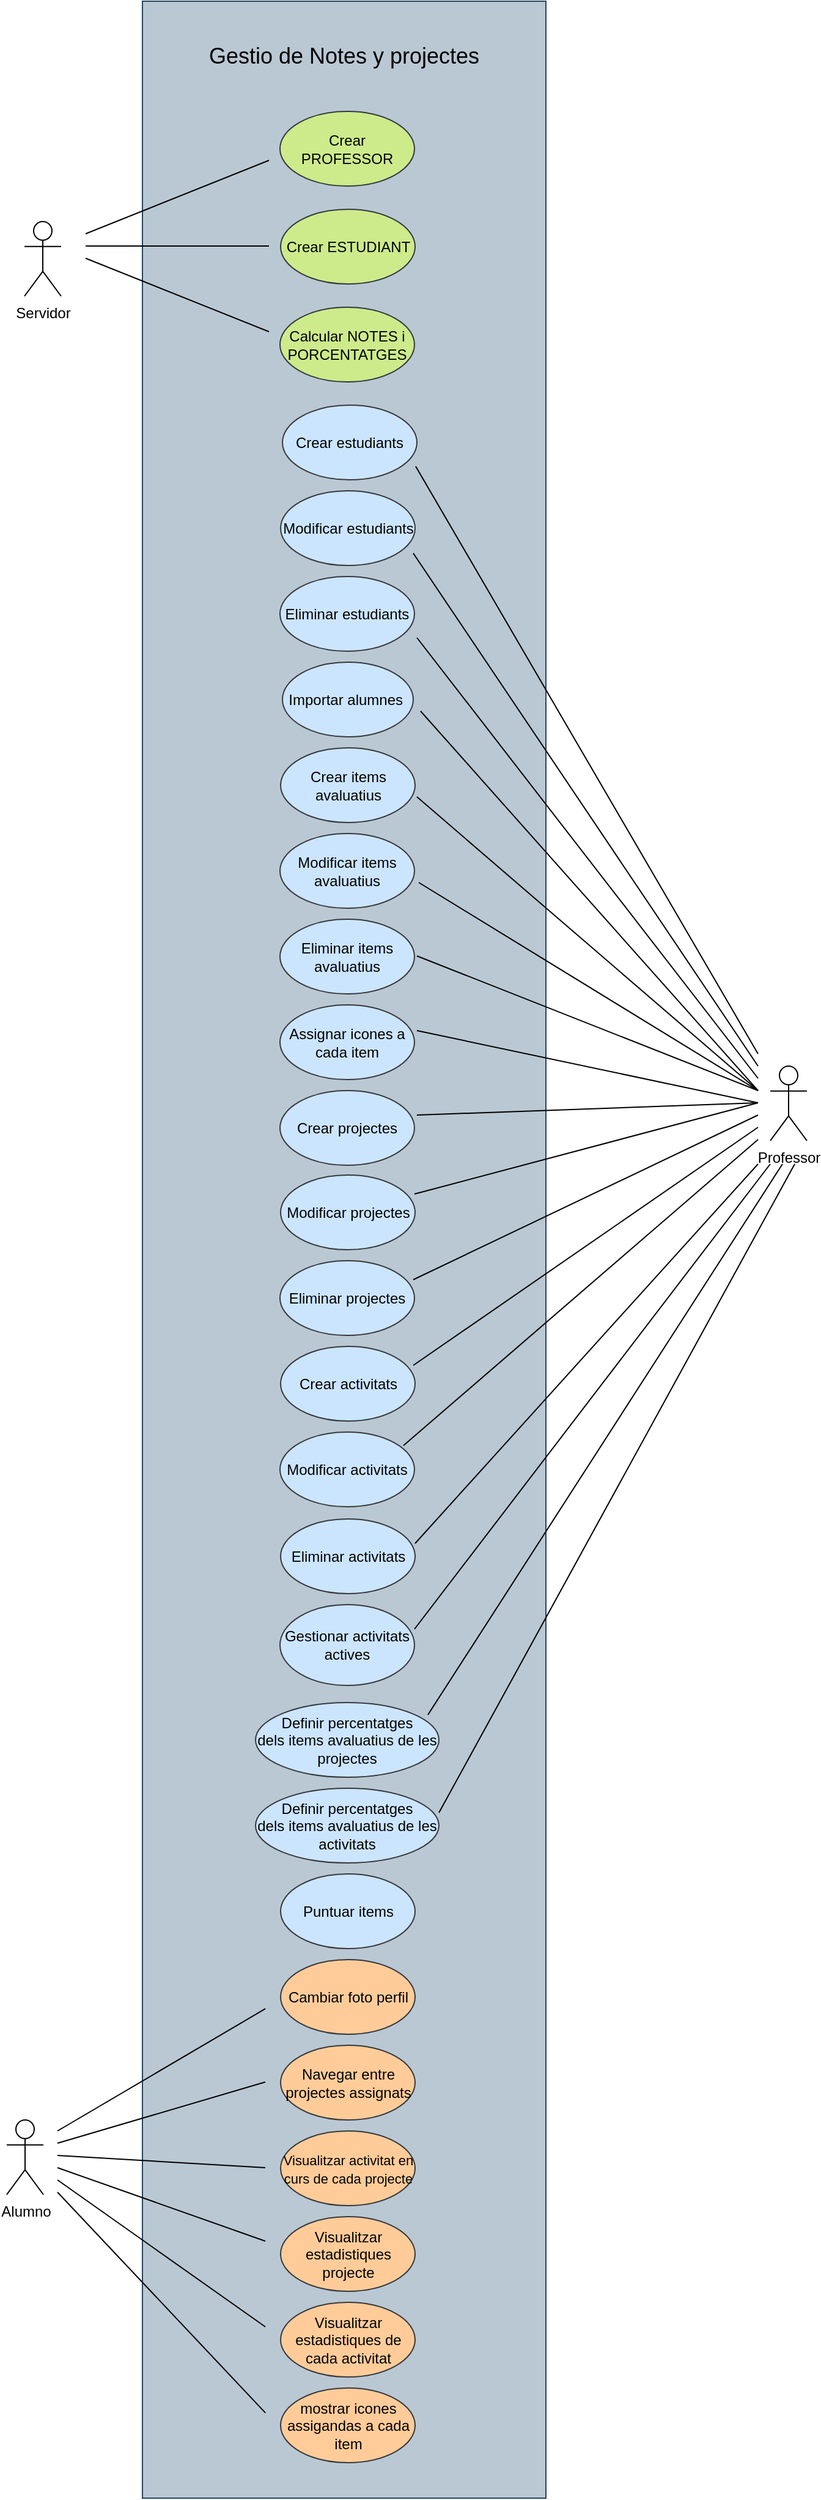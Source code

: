 <mxfile version="22.1.5" type="device">
  <diagram name="Página-1" id="aOoxLaG3cCwhgfPSvpCp">
    <mxGraphModel dx="1050" dy="566" grid="1" gridSize="10" guides="1" tooltips="1" connect="1" arrows="1" fold="1" page="1" pageScale="1" pageWidth="827" pageHeight="1169" math="0" shadow="0">
      <root>
        <mxCell id="0" />
        <mxCell id="1" parent="0" />
        <mxCell id="cvoSOQj-2tnienmOJ4BA-48" value="" style="rounded=0;whiteSpace=wrap;html=1;fillColor=#bac8d3;strokeColor=#23445d;" parent="1" vertex="1">
          <mxGeometry x="246.5" y="20" width="330" height="2040" as="geometry" />
        </mxCell>
        <mxCell id="cvoSOQj-2tnienmOJ4BA-1" value="Professor" style="shape=umlActor;verticalLabelPosition=bottom;verticalAlign=top;html=1;outlineConnect=0;" parent="1" vertex="1">
          <mxGeometry x="760" y="890" width="30" height="61" as="geometry" />
        </mxCell>
        <mxCell id="cvoSOQj-2tnienmOJ4BA-2" value="Alumno" style="shape=umlActor;verticalLabelPosition=bottom;verticalAlign=top;html=1;outlineConnect=0;" parent="1" vertex="1">
          <mxGeometry x="135.5" y="1751" width="30" height="61" as="geometry" />
        </mxCell>
        <mxCell id="cvoSOQj-2tnienmOJ4BA-5" value="&lt;font style=&quot;font-size: 18px;&quot;&gt;Gestio de Notes y projectes&lt;/font&gt;" style="text;html=1;strokeColor=none;fillColor=none;align=center;verticalAlign=middle;whiteSpace=wrap;rounded=0;" parent="1" vertex="1">
          <mxGeometry x="289" y="50" width="245" height="30" as="geometry" />
        </mxCell>
        <mxCell id="cvoSOQj-2tnienmOJ4BA-7" value="Importar alumnes&amp;nbsp;" style="ellipse;whiteSpace=wrap;html=1;fillColor=#cce5ff;strokeColor=#36393d;" parent="1" vertex="1">
          <mxGeometry x="361" y="560" width="107" height="61" as="geometry" />
        </mxCell>
        <mxCell id="cvoSOQj-2tnienmOJ4BA-11" value="Assignar icones a cada item" style="ellipse;whiteSpace=wrap;html=1;fillColor=#cce5ff;strokeColor=#36393d;" parent="1" vertex="1">
          <mxGeometry x="359" y="840" width="110" height="61" as="geometry" />
        </mxCell>
        <mxCell id="cvoSOQj-2tnienmOJ4BA-14" value="Gestionar activitats actives" style="ellipse;whiteSpace=wrap;html=1;fillColor=#cce5ff;strokeColor=#36393d;" parent="1" vertex="1">
          <mxGeometry x="359" y="1330" width="110" height="66" as="geometry" />
        </mxCell>
        <mxCell id="cvoSOQj-2tnienmOJ4BA-15" value="Definir percentatges dels&amp;nbsp;items avaluatius de les projectes" style="ellipse;whiteSpace=wrap;html=1;fillColor=#cce5ff;strokeColor=#36393d;" parent="1" vertex="1">
          <mxGeometry x="339" y="1410" width="150" height="61" as="geometry" />
        </mxCell>
        <mxCell id="cvoSOQj-2tnienmOJ4BA-16" value="Definir percentatges dels&amp;nbsp;items avaluatius de les activitats" style="ellipse;whiteSpace=wrap;html=1;fillColor=#cce5ff;strokeColor=#36393d;" parent="1" vertex="1">
          <mxGeometry x="339" y="1480" width="150" height="61" as="geometry" />
        </mxCell>
        <mxCell id="cvoSOQj-2tnienmOJ4BA-17" value="Puntuar items" style="ellipse;whiteSpace=wrap;html=1;fillColor=#cce5ff;strokeColor=#36393d;" parent="1" vertex="1">
          <mxGeometry x="359.5" y="1550" width="110" height="61" as="geometry" />
        </mxCell>
        <mxCell id="cvoSOQj-2tnienmOJ4BA-19" value="Cambiar foto perfil" style="ellipse;whiteSpace=wrap;html=1;fillColor=#ffcc99;strokeColor=#36393d;" parent="1" vertex="1">
          <mxGeometry x="359.5" y="1620" width="110" height="61" as="geometry" />
        </mxCell>
        <mxCell id="cvoSOQj-2tnienmOJ4BA-20" value="Navegar entre projectes assignats" style="ellipse;whiteSpace=wrap;html=1;fillColor=#ffcc99;strokeColor=#36393d;" parent="1" vertex="1">
          <mxGeometry x="359.5" y="1690" width="110" height="61" as="geometry" />
        </mxCell>
        <mxCell id="cvoSOQj-2tnienmOJ4BA-21" value="&lt;font style=&quot;font-size: 11px;&quot;&gt;Visualitzar activitat en curs de cada projecte&lt;/font&gt;" style="ellipse;whiteSpace=wrap;html=1;fillColor=#ffcc99;strokeColor=#36393d;" parent="1" vertex="1">
          <mxGeometry x="359.5" y="1760" width="110" height="61" as="geometry" />
        </mxCell>
        <mxCell id="cvoSOQj-2tnienmOJ4BA-22" value="Visualitzar estadistiques projecte" style="ellipse;whiteSpace=wrap;html=1;fillColor=#ffcc99;strokeColor=#36393d;" parent="1" vertex="1">
          <mxGeometry x="359.5" y="1830" width="110" height="61" as="geometry" />
        </mxCell>
        <mxCell id="cvoSOQj-2tnienmOJ4BA-23" value="Visualitzar estadistiques de cada activitat" style="ellipse;whiteSpace=wrap;html=1;fillColor=#ffcc99;strokeColor=#36393d;" parent="1" vertex="1">
          <mxGeometry x="359.5" y="1900" width="110" height="61" as="geometry" />
        </mxCell>
        <mxCell id="cvoSOQj-2tnienmOJ4BA-24" value="mostrar icones assigandas a cada item" style="ellipse;whiteSpace=wrap;html=1;fillColor=#ffcc99;strokeColor=#36393d;" parent="1" vertex="1">
          <mxGeometry x="359.5" y="1970" width="110" height="61" as="geometry" />
        </mxCell>
        <mxCell id="cvoSOQj-2tnienmOJ4BA-27" value="" style="endArrow=none;html=1;rounded=0;entryX=0.344;entryY=0.693;entryDx=0;entryDy=0;entryPerimeter=0;" parent="1" edge="1">
          <mxGeometry width="50" height="50" relative="1" as="geometry">
            <mxPoint x="177" y="1760" as="sourcePoint" />
            <mxPoint x="347.08" y="1660.11" as="targetPoint" />
          </mxGeometry>
        </mxCell>
        <mxCell id="cvoSOQj-2tnienmOJ4BA-28" value="" style="endArrow=none;html=1;rounded=0;" parent="1" edge="1">
          <mxGeometry width="50" height="50" relative="1" as="geometry">
            <mxPoint x="177" y="1770" as="sourcePoint" />
            <mxPoint x="347" y="1720" as="targetPoint" />
          </mxGeometry>
        </mxCell>
        <mxCell id="cvoSOQj-2tnienmOJ4BA-29" value="" style="endArrow=none;html=1;rounded=0;" parent="1" edge="1">
          <mxGeometry width="50" height="50" relative="1" as="geometry">
            <mxPoint x="177" y="1780" as="sourcePoint" />
            <mxPoint x="347" y="1790" as="targetPoint" />
          </mxGeometry>
        </mxCell>
        <mxCell id="cvoSOQj-2tnienmOJ4BA-30" value="" style="endArrow=none;html=1;rounded=0;" parent="1" edge="1">
          <mxGeometry width="50" height="50" relative="1" as="geometry">
            <mxPoint x="347" y="1850" as="sourcePoint" />
            <mxPoint x="177" y="1790" as="targetPoint" />
          </mxGeometry>
        </mxCell>
        <mxCell id="cvoSOQj-2tnienmOJ4BA-31" value="" style="endArrow=none;html=1;rounded=0;" parent="1" edge="1">
          <mxGeometry width="50" height="50" relative="1" as="geometry">
            <mxPoint x="177" y="1800" as="sourcePoint" />
            <mxPoint x="347" y="1920" as="targetPoint" />
          </mxGeometry>
        </mxCell>
        <mxCell id="cvoSOQj-2tnienmOJ4BA-32" value="" style="endArrow=none;html=1;rounded=0;exitX=0.344;exitY=0.953;exitDx=0;exitDy=0;exitPerimeter=0;" parent="1" edge="1">
          <mxGeometry width="50" height="50" relative="1" as="geometry">
            <mxPoint x="347.08" y="1990.31" as="sourcePoint" />
            <mxPoint x="177" y="1810" as="targetPoint" />
          </mxGeometry>
        </mxCell>
        <mxCell id="cvoSOQj-2tnienmOJ4BA-34" value="" style="endArrow=none;html=1;rounded=0;" parent="1" edge="1">
          <mxGeometry width="50" height="50" relative="1" as="geometry">
            <mxPoint x="470" y="400" as="sourcePoint" />
            <mxPoint x="750" y="880" as="targetPoint" />
          </mxGeometry>
        </mxCell>
        <mxCell id="cvoSOQj-2tnienmOJ4BA-35" value="" style="endArrow=none;html=1;rounded=0;" parent="1" edge="1">
          <mxGeometry width="50" height="50" relative="1" as="geometry">
            <mxPoint x="471" y="540" as="sourcePoint" />
            <mxPoint x="750" y="900" as="targetPoint" />
          </mxGeometry>
        </mxCell>
        <mxCell id="cvoSOQj-2tnienmOJ4BA-36" value="" style="endArrow=none;html=1;rounded=0;" parent="1" edge="1">
          <mxGeometry width="50" height="50" relative="1" as="geometry">
            <mxPoint x="474" y="600" as="sourcePoint" />
            <mxPoint x="750" y="910" as="targetPoint" />
          </mxGeometry>
        </mxCell>
        <mxCell id="cvoSOQj-2tnienmOJ4BA-37" value="" style="endArrow=none;html=1;rounded=0;" parent="1" edge="1">
          <mxGeometry width="50" height="50" relative="1" as="geometry">
            <mxPoint x="471" y="670" as="sourcePoint" />
            <mxPoint x="750" y="910" as="targetPoint" />
          </mxGeometry>
        </mxCell>
        <mxCell id="cvoSOQj-2tnienmOJ4BA-39" value="" style="endArrow=none;html=1;rounded=0;" parent="1" edge="1">
          <mxGeometry width="50" height="50" relative="1" as="geometry">
            <mxPoint x="472.5" y="740" as="sourcePoint" />
            <mxPoint x="750" y="910" as="targetPoint" />
          </mxGeometry>
        </mxCell>
        <mxCell id="cvoSOQj-2tnienmOJ4BA-40" value="" style="endArrow=none;html=1;rounded=0;" parent="1" edge="1">
          <mxGeometry width="50" height="50" relative="1" as="geometry">
            <mxPoint x="471" y="861" as="sourcePoint" />
            <mxPoint x="750" y="920" as="targetPoint" />
          </mxGeometry>
        </mxCell>
        <mxCell id="cvoSOQj-2tnienmOJ4BA-41" value="" style="endArrow=none;html=1;rounded=0;" parent="1" edge="1">
          <mxGeometry width="50" height="50" relative="1" as="geometry">
            <mxPoint x="471" y="930" as="sourcePoint" />
            <mxPoint x="750" y="920" as="targetPoint" />
          </mxGeometry>
        </mxCell>
        <mxCell id="cvoSOQj-2tnienmOJ4BA-42" value="" style="endArrow=none;html=1;rounded=0;" parent="1" edge="1">
          <mxGeometry width="50" height="50" relative="1" as="geometry">
            <mxPoint x="469.5" y="1280" as="sourcePoint" />
            <mxPoint x="750" y="970" as="targetPoint" />
          </mxGeometry>
        </mxCell>
        <mxCell id="cvoSOQj-2tnienmOJ4BA-43" value="" style="endArrow=none;html=1;rounded=0;" parent="1" edge="1">
          <mxGeometry width="50" height="50" relative="1" as="geometry">
            <mxPoint x="480" y="1420" as="sourcePoint" />
            <mxPoint x="770" y="970" as="targetPoint" />
          </mxGeometry>
        </mxCell>
        <mxCell id="cvoSOQj-2tnienmOJ4BA-45" value="" style="endArrow=none;html=1;rounded=0;" parent="1" edge="1">
          <mxGeometry width="50" height="50" relative="1" as="geometry">
            <mxPoint x="489" y="1500" as="sourcePoint" />
            <mxPoint x="780" y="970" as="targetPoint" />
          </mxGeometry>
        </mxCell>
        <mxCell id="dTL7gcRWYGB3Q-TGNkGz-1" value="Servidor" style="shape=umlActor;verticalLabelPosition=bottom;verticalAlign=top;html=1;outlineConnect=0;" parent="1" vertex="1">
          <mxGeometry x="150" y="200" width="30" height="61" as="geometry" />
        </mxCell>
        <mxCell id="dTL7gcRWYGB3Q-TGNkGz-3" value="Crear PROFESSOR" style="ellipse;whiteSpace=wrap;html=1;fillColor=#cdeb8b;strokeColor=#36393d;" parent="1" vertex="1">
          <mxGeometry x="359" y="110" width="110" height="61" as="geometry" />
        </mxCell>
        <mxCell id="dTL7gcRWYGB3Q-TGNkGz-4" value="Crear ESTUDIANT" style="ellipse;whiteSpace=wrap;html=1;fillColor=#cdeb8b;strokeColor=#36393d;" parent="1" vertex="1">
          <mxGeometry x="359.5" y="190" width="110" height="61" as="geometry" />
        </mxCell>
        <mxCell id="dTL7gcRWYGB3Q-TGNkGz-5" value="" style="endArrow=none;html=1;rounded=0;" parent="1" edge="1">
          <mxGeometry width="50" height="50" relative="1" as="geometry">
            <mxPoint x="200" y="210" as="sourcePoint" />
            <mxPoint x="350" y="150" as="targetPoint" />
          </mxGeometry>
        </mxCell>
        <mxCell id="dTL7gcRWYGB3Q-TGNkGz-6" value="" style="endArrow=none;html=1;rounded=0;" parent="1" edge="1">
          <mxGeometry width="50" height="50" relative="1" as="geometry">
            <mxPoint x="200" y="220" as="sourcePoint" />
            <mxPoint x="350" y="220" as="targetPoint" />
          </mxGeometry>
        </mxCell>
        <mxCell id="dTL7gcRWYGB3Q-TGNkGz-7" value="Calcular NOTES i PORCENTATGES" style="ellipse;whiteSpace=wrap;html=1;fillColor=#cdeb8b;strokeColor=#36393d;" parent="1" vertex="1">
          <mxGeometry x="359" y="270" width="110" height="61" as="geometry" />
        </mxCell>
        <mxCell id="dTL7gcRWYGB3Q-TGNkGz-9" value="" style="endArrow=none;html=1;rounded=0;" parent="1" edge="1">
          <mxGeometry width="50" height="50" relative="1" as="geometry">
            <mxPoint x="200" y="230" as="sourcePoint" />
            <mxPoint x="350" y="290" as="targetPoint" />
          </mxGeometry>
        </mxCell>
        <mxCell id="og5HTc5B_el5IuF5b5vf-1" value="Crear estudiants" style="ellipse;whiteSpace=wrap;html=1;fillColor=#cce5ff;strokeColor=#36393d;" vertex="1" parent="1">
          <mxGeometry x="361" y="350" width="110" height="61" as="geometry" />
        </mxCell>
        <mxCell id="og5HTc5B_el5IuF5b5vf-2" value="Modificar&amp;nbsp;estudiants" style="ellipse;whiteSpace=wrap;html=1;fillColor=#cce5ff;strokeColor=#36393d;" vertex="1" parent="1">
          <mxGeometry x="359.5" y="420" width="110" height="61" as="geometry" />
        </mxCell>
        <mxCell id="og5HTc5B_el5IuF5b5vf-3" value="Eliminar estudiants" style="ellipse;whiteSpace=wrap;html=1;fillColor=#cce5ff;strokeColor=#36393d;" vertex="1" parent="1">
          <mxGeometry x="359" y="490" width="110" height="61" as="geometry" />
        </mxCell>
        <mxCell id="og5HTc5B_el5IuF5b5vf-4" value="Crear items avaluatius" style="ellipse;whiteSpace=wrap;html=1;fillColor=#cce5ff;strokeColor=#36393d;" vertex="1" parent="1">
          <mxGeometry x="359.5" y="630" width="110" height="61" as="geometry" />
        </mxCell>
        <mxCell id="og5HTc5B_el5IuF5b5vf-5" value="Modificar items avaluatius" style="ellipse;whiteSpace=wrap;html=1;fillColor=#cce5ff;strokeColor=#36393d;" vertex="1" parent="1">
          <mxGeometry x="359" y="700" width="110" height="61" as="geometry" />
        </mxCell>
        <mxCell id="og5HTc5B_el5IuF5b5vf-6" value="Eliminar items avaluatius" style="ellipse;whiteSpace=wrap;html=1;fillColor=#cce5ff;strokeColor=#36393d;" vertex="1" parent="1">
          <mxGeometry x="359" y="770" width="110" height="61" as="geometry" />
        </mxCell>
        <mxCell id="og5HTc5B_el5IuF5b5vf-7" value="Crear projectes" style="ellipse;whiteSpace=wrap;html=1;fillColor=#cce5ff;strokeColor=#36393d;" vertex="1" parent="1">
          <mxGeometry x="359" y="910" width="110" height="61" as="geometry" />
        </mxCell>
        <mxCell id="og5HTc5B_el5IuF5b5vf-8" value="Modificar projectes" style="ellipse;whiteSpace=wrap;html=1;fillColor=#cce5ff;strokeColor=#36393d;" vertex="1" parent="1">
          <mxGeometry x="359.5" y="979" width="110" height="61" as="geometry" />
        </mxCell>
        <mxCell id="og5HTc5B_el5IuF5b5vf-9" value="Eliminar projectes" style="ellipse;whiteSpace=wrap;html=1;fillColor=#cce5ff;strokeColor=#36393d;" vertex="1" parent="1">
          <mxGeometry x="359" y="1049" width="110" height="61" as="geometry" />
        </mxCell>
        <mxCell id="og5HTc5B_el5IuF5b5vf-10" value="Crear activitats" style="ellipse;whiteSpace=wrap;html=1;fillColor=#cce5ff;strokeColor=#36393d;" vertex="1" parent="1">
          <mxGeometry x="359.5" y="1119" width="110" height="61" as="geometry" />
        </mxCell>
        <mxCell id="og5HTc5B_el5IuF5b5vf-11" value="Modificar activitats" style="ellipse;whiteSpace=wrap;html=1;fillColor=#cce5ff;strokeColor=#36393d;" vertex="1" parent="1">
          <mxGeometry x="359" y="1189" width="110" height="61" as="geometry" />
        </mxCell>
        <mxCell id="og5HTc5B_el5IuF5b5vf-13" value="Eliminar activitats" style="ellipse;whiteSpace=wrap;html=1;fillColor=#cce5ff;strokeColor=#36393d;" vertex="1" parent="1">
          <mxGeometry x="359.5" y="1260" width="110" height="61" as="geometry" />
        </mxCell>
        <mxCell id="og5HTc5B_el5IuF5b5vf-14" value="" style="endArrow=none;html=1;rounded=0;" edge="1" parent="1">
          <mxGeometry width="50" height="50" relative="1" as="geometry">
            <mxPoint x="468" y="471" as="sourcePoint" />
            <mxPoint x="750" y="890" as="targetPoint" />
          </mxGeometry>
        </mxCell>
        <mxCell id="og5HTc5B_el5IuF5b5vf-15" value="" style="endArrow=none;html=1;rounded=0;" edge="1" parent="1">
          <mxGeometry width="50" height="50" relative="1" as="geometry">
            <mxPoint x="471" y="800" as="sourcePoint" />
            <mxPoint x="750" y="910" as="targetPoint" />
          </mxGeometry>
        </mxCell>
        <mxCell id="og5HTc5B_el5IuF5b5vf-16" value="" style="endArrow=none;html=1;rounded=0;" edge="1" parent="1">
          <mxGeometry width="50" height="50" relative="1" as="geometry">
            <mxPoint x="469" y="1350" as="sourcePoint" />
            <mxPoint x="760" y="970" as="targetPoint" />
          </mxGeometry>
        </mxCell>
        <mxCell id="og5HTc5B_el5IuF5b5vf-20" value="" style="endArrow=none;html=1;rounded=0;" edge="1" parent="1">
          <mxGeometry width="50" height="50" relative="1" as="geometry">
            <mxPoint x="460" y="1200" as="sourcePoint" />
            <mxPoint x="750" y="950" as="targetPoint" />
          </mxGeometry>
        </mxCell>
        <mxCell id="og5HTc5B_el5IuF5b5vf-21" value="" style="endArrow=none;html=1;rounded=0;" edge="1" parent="1">
          <mxGeometry width="50" height="50" relative="1" as="geometry">
            <mxPoint x="468" y="1134.5" as="sourcePoint" />
            <mxPoint x="750" y="940" as="targetPoint" />
          </mxGeometry>
        </mxCell>
        <mxCell id="og5HTc5B_el5IuF5b5vf-22" value="" style="endArrow=none;html=1;rounded=0;" edge="1" parent="1">
          <mxGeometry width="50" height="50" relative="1" as="geometry">
            <mxPoint x="468" y="1064.5" as="sourcePoint" />
            <mxPoint x="750" y="930" as="targetPoint" />
          </mxGeometry>
        </mxCell>
        <mxCell id="og5HTc5B_el5IuF5b5vf-23" value="" style="endArrow=none;html=1;rounded=0;" edge="1" parent="1">
          <mxGeometry width="50" height="50" relative="1" as="geometry">
            <mxPoint x="469" y="994.5" as="sourcePoint" />
            <mxPoint x="750" y="920" as="targetPoint" />
          </mxGeometry>
        </mxCell>
      </root>
    </mxGraphModel>
  </diagram>
</mxfile>
